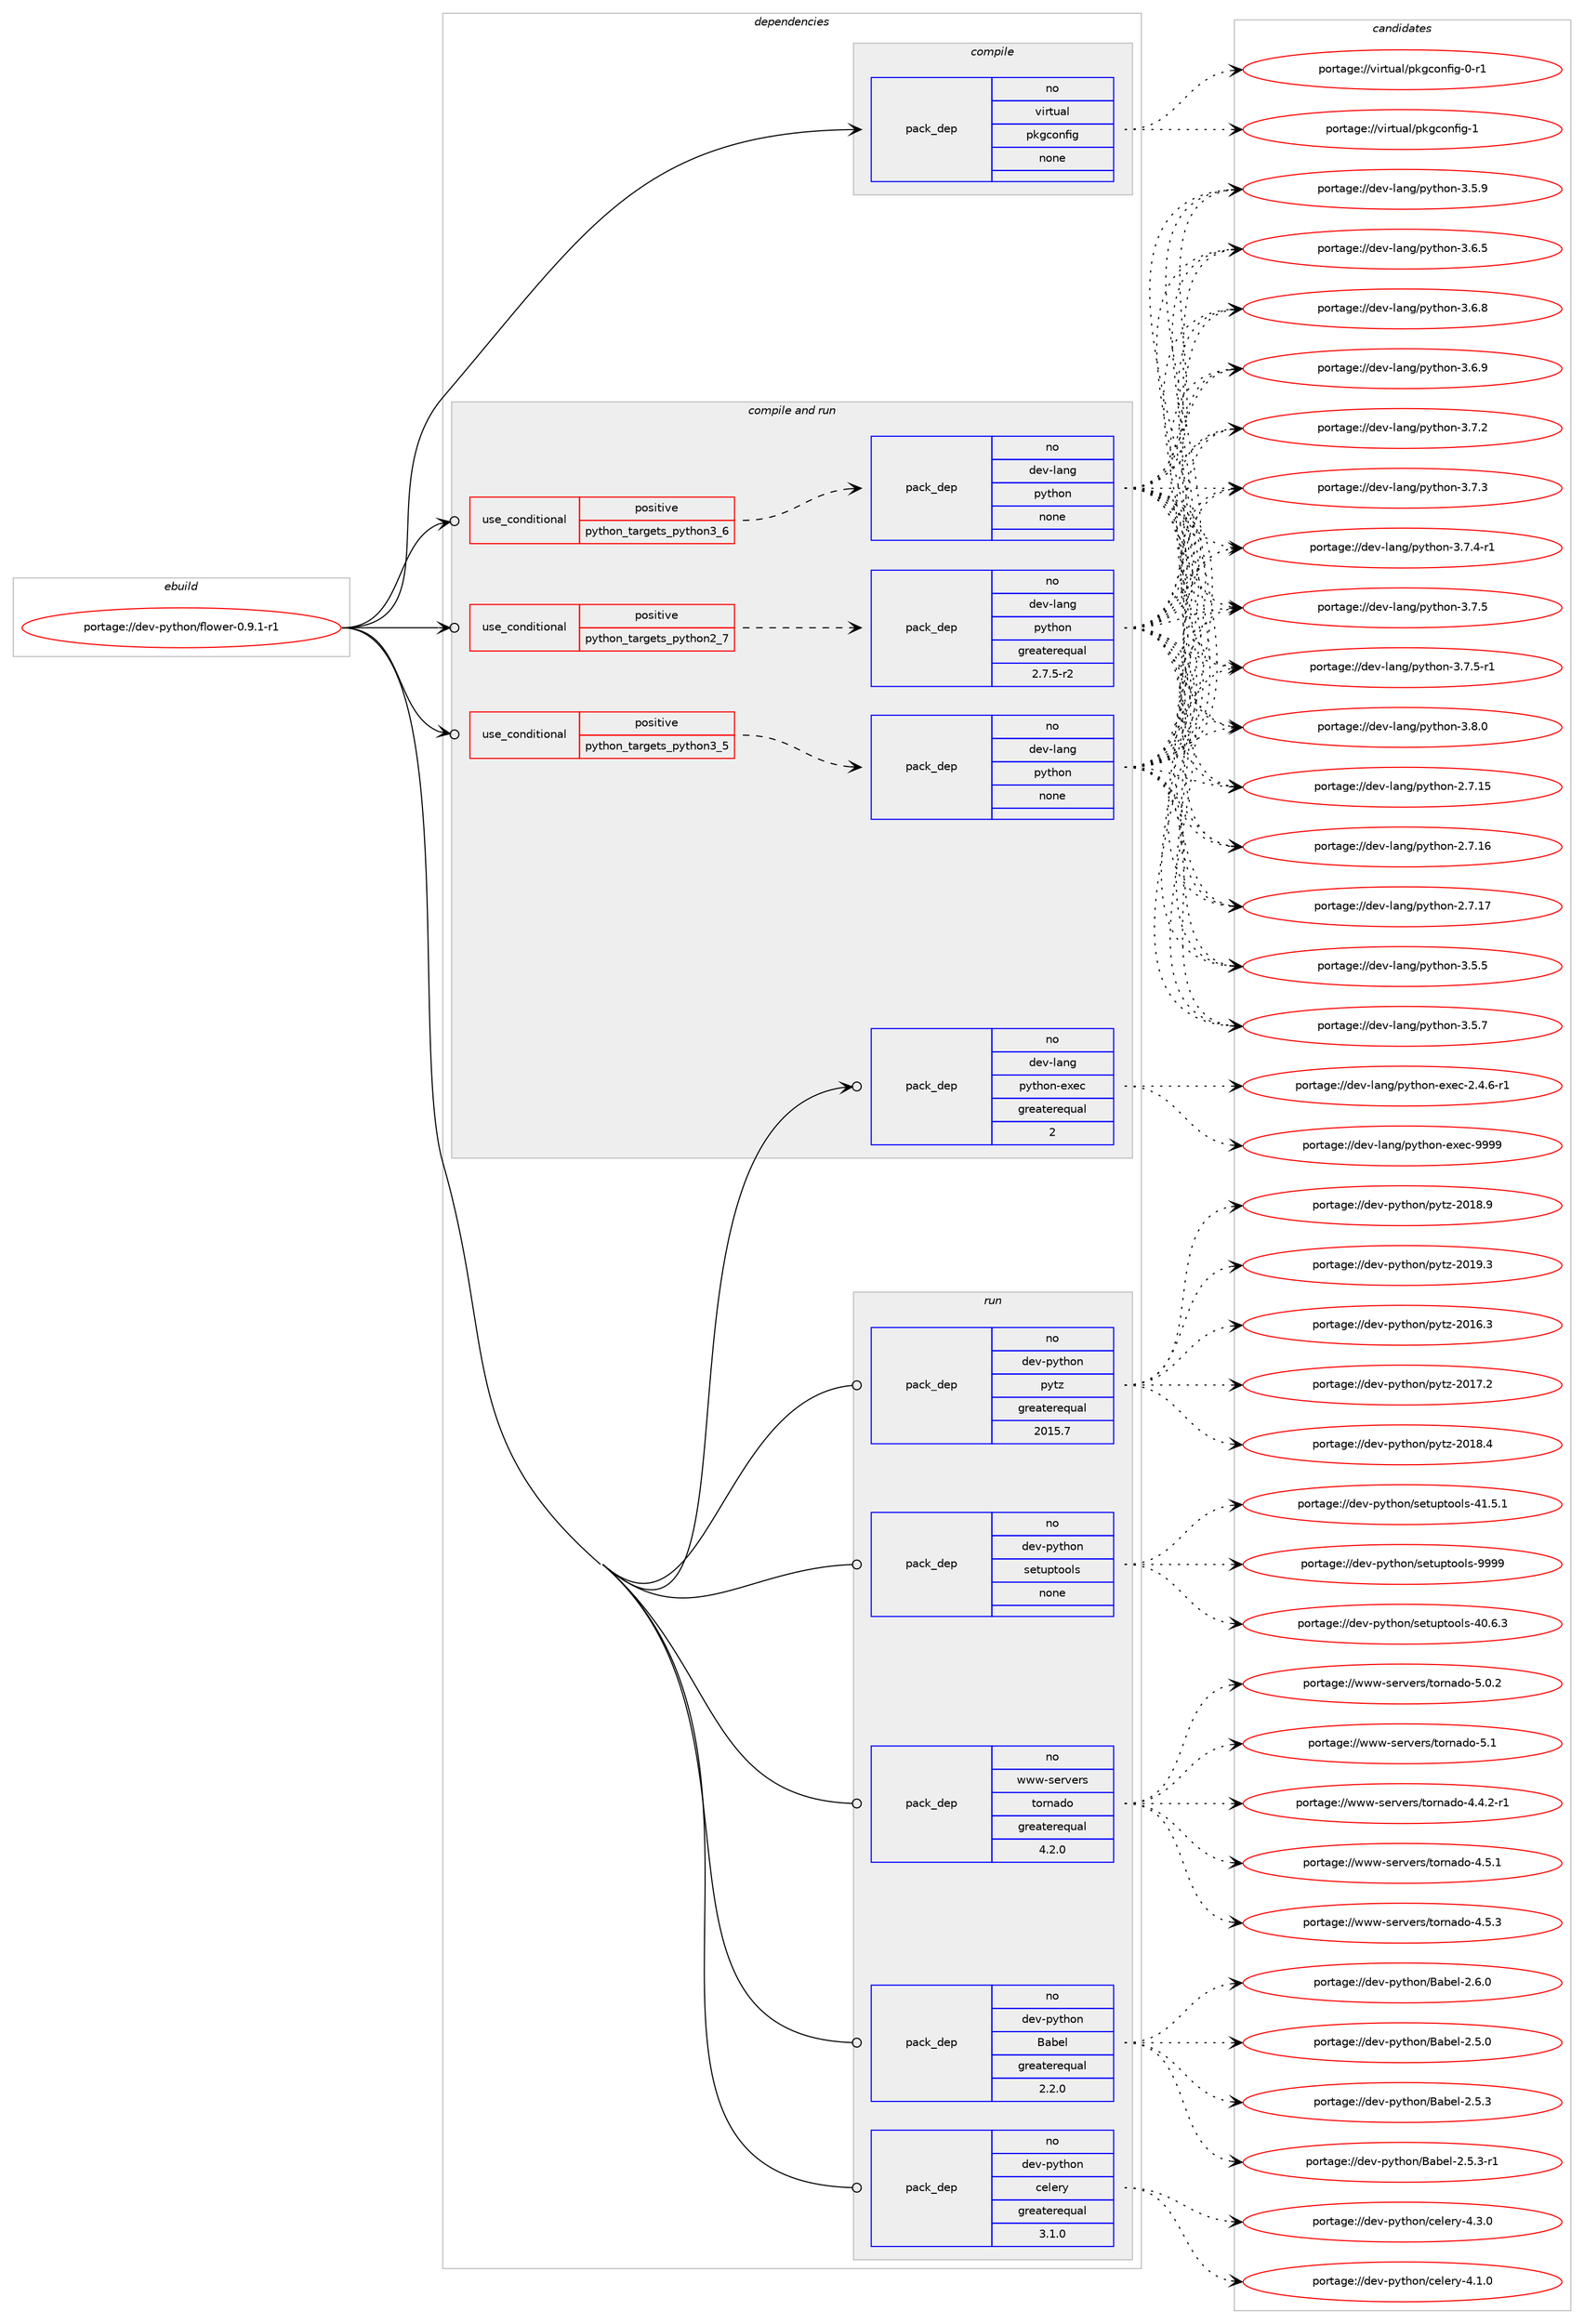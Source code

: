 digraph prolog {

# *************
# Graph options
# *************

newrank=true;
concentrate=true;
compound=true;
graph [rankdir=LR,fontname=Helvetica,fontsize=10,ranksep=1.5];#, ranksep=2.5, nodesep=0.2];
edge  [arrowhead=vee];
node  [fontname=Helvetica,fontsize=10];

# **********
# The ebuild
# **********

subgraph cluster_leftcol {
color=gray;
rank=same;
label=<<i>ebuild</i>>;
id [label="portage://dev-python/flower-0.9.1-r1", color=red, width=4, href="../dev-python/flower-0.9.1-r1.svg"];
}

# ****************
# The dependencies
# ****************

subgraph cluster_midcol {
color=gray;
label=<<i>dependencies</i>>;
subgraph cluster_compile {
fillcolor="#eeeeee";
style=filled;
label=<<i>compile</i>>;
subgraph pack108198 {
dependency140443 [label=<<TABLE BORDER="0" CELLBORDER="1" CELLSPACING="0" CELLPADDING="4" WIDTH="220"><TR><TD ROWSPAN="6" CELLPADDING="30">pack_dep</TD></TR><TR><TD WIDTH="110">no</TD></TR><TR><TD>virtual</TD></TR><TR><TD>pkgconfig</TD></TR><TR><TD>none</TD></TR><TR><TD></TD></TR></TABLE>>, shape=none, color=blue];
}
id:e -> dependency140443:w [weight=20,style="solid",arrowhead="vee"];
}
subgraph cluster_compileandrun {
fillcolor="#eeeeee";
style=filled;
label=<<i>compile and run</i>>;
subgraph cond28927 {
dependency140444 [label=<<TABLE BORDER="0" CELLBORDER="1" CELLSPACING="0" CELLPADDING="4"><TR><TD ROWSPAN="3" CELLPADDING="10">use_conditional</TD></TR><TR><TD>positive</TD></TR><TR><TD>python_targets_python2_7</TD></TR></TABLE>>, shape=none, color=red];
subgraph pack108199 {
dependency140445 [label=<<TABLE BORDER="0" CELLBORDER="1" CELLSPACING="0" CELLPADDING="4" WIDTH="220"><TR><TD ROWSPAN="6" CELLPADDING="30">pack_dep</TD></TR><TR><TD WIDTH="110">no</TD></TR><TR><TD>dev-lang</TD></TR><TR><TD>python</TD></TR><TR><TD>greaterequal</TD></TR><TR><TD>2.7.5-r2</TD></TR></TABLE>>, shape=none, color=blue];
}
dependency140444:e -> dependency140445:w [weight=20,style="dashed",arrowhead="vee"];
}
id:e -> dependency140444:w [weight=20,style="solid",arrowhead="odotvee"];
subgraph cond28928 {
dependency140446 [label=<<TABLE BORDER="0" CELLBORDER="1" CELLSPACING="0" CELLPADDING="4"><TR><TD ROWSPAN="3" CELLPADDING="10">use_conditional</TD></TR><TR><TD>positive</TD></TR><TR><TD>python_targets_python3_5</TD></TR></TABLE>>, shape=none, color=red];
subgraph pack108200 {
dependency140447 [label=<<TABLE BORDER="0" CELLBORDER="1" CELLSPACING="0" CELLPADDING="4" WIDTH="220"><TR><TD ROWSPAN="6" CELLPADDING="30">pack_dep</TD></TR><TR><TD WIDTH="110">no</TD></TR><TR><TD>dev-lang</TD></TR><TR><TD>python</TD></TR><TR><TD>none</TD></TR><TR><TD></TD></TR></TABLE>>, shape=none, color=blue];
}
dependency140446:e -> dependency140447:w [weight=20,style="dashed",arrowhead="vee"];
}
id:e -> dependency140446:w [weight=20,style="solid",arrowhead="odotvee"];
subgraph cond28929 {
dependency140448 [label=<<TABLE BORDER="0" CELLBORDER="1" CELLSPACING="0" CELLPADDING="4"><TR><TD ROWSPAN="3" CELLPADDING="10">use_conditional</TD></TR><TR><TD>positive</TD></TR><TR><TD>python_targets_python3_6</TD></TR></TABLE>>, shape=none, color=red];
subgraph pack108201 {
dependency140449 [label=<<TABLE BORDER="0" CELLBORDER="1" CELLSPACING="0" CELLPADDING="4" WIDTH="220"><TR><TD ROWSPAN="6" CELLPADDING="30">pack_dep</TD></TR><TR><TD WIDTH="110">no</TD></TR><TR><TD>dev-lang</TD></TR><TR><TD>python</TD></TR><TR><TD>none</TD></TR><TR><TD></TD></TR></TABLE>>, shape=none, color=blue];
}
dependency140448:e -> dependency140449:w [weight=20,style="dashed",arrowhead="vee"];
}
id:e -> dependency140448:w [weight=20,style="solid",arrowhead="odotvee"];
subgraph pack108202 {
dependency140450 [label=<<TABLE BORDER="0" CELLBORDER="1" CELLSPACING="0" CELLPADDING="4" WIDTH="220"><TR><TD ROWSPAN="6" CELLPADDING="30">pack_dep</TD></TR><TR><TD WIDTH="110">no</TD></TR><TR><TD>dev-lang</TD></TR><TR><TD>python-exec</TD></TR><TR><TD>greaterequal</TD></TR><TR><TD>2</TD></TR></TABLE>>, shape=none, color=blue];
}
id:e -> dependency140450:w [weight=20,style="solid",arrowhead="odotvee"];
}
subgraph cluster_run {
fillcolor="#eeeeee";
style=filled;
label=<<i>run</i>>;
subgraph pack108203 {
dependency140451 [label=<<TABLE BORDER="0" CELLBORDER="1" CELLSPACING="0" CELLPADDING="4" WIDTH="220"><TR><TD ROWSPAN="6" CELLPADDING="30">pack_dep</TD></TR><TR><TD WIDTH="110">no</TD></TR><TR><TD>dev-python</TD></TR><TR><TD>Babel</TD></TR><TR><TD>greaterequal</TD></TR><TR><TD>2.2.0</TD></TR></TABLE>>, shape=none, color=blue];
}
id:e -> dependency140451:w [weight=20,style="solid",arrowhead="odot"];
subgraph pack108204 {
dependency140452 [label=<<TABLE BORDER="0" CELLBORDER="1" CELLSPACING="0" CELLPADDING="4" WIDTH="220"><TR><TD ROWSPAN="6" CELLPADDING="30">pack_dep</TD></TR><TR><TD WIDTH="110">no</TD></TR><TR><TD>dev-python</TD></TR><TR><TD>celery</TD></TR><TR><TD>greaterequal</TD></TR><TR><TD>3.1.0</TD></TR></TABLE>>, shape=none, color=blue];
}
id:e -> dependency140452:w [weight=20,style="solid",arrowhead="odot"];
subgraph pack108205 {
dependency140453 [label=<<TABLE BORDER="0" CELLBORDER="1" CELLSPACING="0" CELLPADDING="4" WIDTH="220"><TR><TD ROWSPAN="6" CELLPADDING="30">pack_dep</TD></TR><TR><TD WIDTH="110">no</TD></TR><TR><TD>dev-python</TD></TR><TR><TD>pytz</TD></TR><TR><TD>greaterequal</TD></TR><TR><TD>2015.7</TD></TR></TABLE>>, shape=none, color=blue];
}
id:e -> dependency140453:w [weight=20,style="solid",arrowhead="odot"];
subgraph pack108206 {
dependency140454 [label=<<TABLE BORDER="0" CELLBORDER="1" CELLSPACING="0" CELLPADDING="4" WIDTH="220"><TR><TD ROWSPAN="6" CELLPADDING="30">pack_dep</TD></TR><TR><TD WIDTH="110">no</TD></TR><TR><TD>dev-python</TD></TR><TR><TD>setuptools</TD></TR><TR><TD>none</TD></TR><TR><TD></TD></TR></TABLE>>, shape=none, color=blue];
}
id:e -> dependency140454:w [weight=20,style="solid",arrowhead="odot"];
subgraph pack108207 {
dependency140455 [label=<<TABLE BORDER="0" CELLBORDER="1" CELLSPACING="0" CELLPADDING="4" WIDTH="220"><TR><TD ROWSPAN="6" CELLPADDING="30">pack_dep</TD></TR><TR><TD WIDTH="110">no</TD></TR><TR><TD>www-servers</TD></TR><TR><TD>tornado</TD></TR><TR><TD>greaterequal</TD></TR><TR><TD>4.2.0</TD></TR></TABLE>>, shape=none, color=blue];
}
id:e -> dependency140455:w [weight=20,style="solid",arrowhead="odot"];
}
}

# **************
# The candidates
# **************

subgraph cluster_choices {
rank=same;
color=gray;
label=<<i>candidates</i>>;

subgraph choice108198 {
color=black;
nodesep=1;
choiceportage11810511411611797108471121071039911111010210510345484511449 [label="portage://virtual/pkgconfig-0-r1", color=red, width=4,href="../virtual/pkgconfig-0-r1.svg"];
choiceportage1181051141161179710847112107103991111101021051034549 [label="portage://virtual/pkgconfig-1", color=red, width=4,href="../virtual/pkgconfig-1.svg"];
dependency140443:e -> choiceportage11810511411611797108471121071039911111010210510345484511449:w [style=dotted,weight="100"];
dependency140443:e -> choiceportage1181051141161179710847112107103991111101021051034549:w [style=dotted,weight="100"];
}
subgraph choice108199 {
color=black;
nodesep=1;
choiceportage10010111845108971101034711212111610411111045504655464953 [label="portage://dev-lang/python-2.7.15", color=red, width=4,href="../dev-lang/python-2.7.15.svg"];
choiceportage10010111845108971101034711212111610411111045504655464954 [label="portage://dev-lang/python-2.7.16", color=red, width=4,href="../dev-lang/python-2.7.16.svg"];
choiceportage10010111845108971101034711212111610411111045504655464955 [label="portage://dev-lang/python-2.7.17", color=red, width=4,href="../dev-lang/python-2.7.17.svg"];
choiceportage100101118451089711010347112121116104111110455146534653 [label="portage://dev-lang/python-3.5.5", color=red, width=4,href="../dev-lang/python-3.5.5.svg"];
choiceportage100101118451089711010347112121116104111110455146534655 [label="portage://dev-lang/python-3.5.7", color=red, width=4,href="../dev-lang/python-3.5.7.svg"];
choiceportage100101118451089711010347112121116104111110455146534657 [label="portage://dev-lang/python-3.5.9", color=red, width=4,href="../dev-lang/python-3.5.9.svg"];
choiceportage100101118451089711010347112121116104111110455146544653 [label="portage://dev-lang/python-3.6.5", color=red, width=4,href="../dev-lang/python-3.6.5.svg"];
choiceportage100101118451089711010347112121116104111110455146544656 [label="portage://dev-lang/python-3.6.8", color=red, width=4,href="../dev-lang/python-3.6.8.svg"];
choiceportage100101118451089711010347112121116104111110455146544657 [label="portage://dev-lang/python-3.6.9", color=red, width=4,href="../dev-lang/python-3.6.9.svg"];
choiceportage100101118451089711010347112121116104111110455146554650 [label="portage://dev-lang/python-3.7.2", color=red, width=4,href="../dev-lang/python-3.7.2.svg"];
choiceportage100101118451089711010347112121116104111110455146554651 [label="portage://dev-lang/python-3.7.3", color=red, width=4,href="../dev-lang/python-3.7.3.svg"];
choiceportage1001011184510897110103471121211161041111104551465546524511449 [label="portage://dev-lang/python-3.7.4-r1", color=red, width=4,href="../dev-lang/python-3.7.4-r1.svg"];
choiceportage100101118451089711010347112121116104111110455146554653 [label="portage://dev-lang/python-3.7.5", color=red, width=4,href="../dev-lang/python-3.7.5.svg"];
choiceportage1001011184510897110103471121211161041111104551465546534511449 [label="portage://dev-lang/python-3.7.5-r1", color=red, width=4,href="../dev-lang/python-3.7.5-r1.svg"];
choiceportage100101118451089711010347112121116104111110455146564648 [label="portage://dev-lang/python-3.8.0", color=red, width=4,href="../dev-lang/python-3.8.0.svg"];
dependency140445:e -> choiceportage10010111845108971101034711212111610411111045504655464953:w [style=dotted,weight="100"];
dependency140445:e -> choiceportage10010111845108971101034711212111610411111045504655464954:w [style=dotted,weight="100"];
dependency140445:e -> choiceportage10010111845108971101034711212111610411111045504655464955:w [style=dotted,weight="100"];
dependency140445:e -> choiceportage100101118451089711010347112121116104111110455146534653:w [style=dotted,weight="100"];
dependency140445:e -> choiceportage100101118451089711010347112121116104111110455146534655:w [style=dotted,weight="100"];
dependency140445:e -> choiceportage100101118451089711010347112121116104111110455146534657:w [style=dotted,weight="100"];
dependency140445:e -> choiceportage100101118451089711010347112121116104111110455146544653:w [style=dotted,weight="100"];
dependency140445:e -> choiceportage100101118451089711010347112121116104111110455146544656:w [style=dotted,weight="100"];
dependency140445:e -> choiceportage100101118451089711010347112121116104111110455146544657:w [style=dotted,weight="100"];
dependency140445:e -> choiceportage100101118451089711010347112121116104111110455146554650:w [style=dotted,weight="100"];
dependency140445:e -> choiceportage100101118451089711010347112121116104111110455146554651:w [style=dotted,weight="100"];
dependency140445:e -> choiceportage1001011184510897110103471121211161041111104551465546524511449:w [style=dotted,weight="100"];
dependency140445:e -> choiceportage100101118451089711010347112121116104111110455146554653:w [style=dotted,weight="100"];
dependency140445:e -> choiceportage1001011184510897110103471121211161041111104551465546534511449:w [style=dotted,weight="100"];
dependency140445:e -> choiceportage100101118451089711010347112121116104111110455146564648:w [style=dotted,weight="100"];
}
subgraph choice108200 {
color=black;
nodesep=1;
choiceportage10010111845108971101034711212111610411111045504655464953 [label="portage://dev-lang/python-2.7.15", color=red, width=4,href="../dev-lang/python-2.7.15.svg"];
choiceportage10010111845108971101034711212111610411111045504655464954 [label="portage://dev-lang/python-2.7.16", color=red, width=4,href="../dev-lang/python-2.7.16.svg"];
choiceportage10010111845108971101034711212111610411111045504655464955 [label="portage://dev-lang/python-2.7.17", color=red, width=4,href="../dev-lang/python-2.7.17.svg"];
choiceportage100101118451089711010347112121116104111110455146534653 [label="portage://dev-lang/python-3.5.5", color=red, width=4,href="../dev-lang/python-3.5.5.svg"];
choiceportage100101118451089711010347112121116104111110455146534655 [label="portage://dev-lang/python-3.5.7", color=red, width=4,href="../dev-lang/python-3.5.7.svg"];
choiceportage100101118451089711010347112121116104111110455146534657 [label="portage://dev-lang/python-3.5.9", color=red, width=4,href="../dev-lang/python-3.5.9.svg"];
choiceportage100101118451089711010347112121116104111110455146544653 [label="portage://dev-lang/python-3.6.5", color=red, width=4,href="../dev-lang/python-3.6.5.svg"];
choiceportage100101118451089711010347112121116104111110455146544656 [label="portage://dev-lang/python-3.6.8", color=red, width=4,href="../dev-lang/python-3.6.8.svg"];
choiceportage100101118451089711010347112121116104111110455146544657 [label="portage://dev-lang/python-3.6.9", color=red, width=4,href="../dev-lang/python-3.6.9.svg"];
choiceportage100101118451089711010347112121116104111110455146554650 [label="portage://dev-lang/python-3.7.2", color=red, width=4,href="../dev-lang/python-3.7.2.svg"];
choiceportage100101118451089711010347112121116104111110455146554651 [label="portage://dev-lang/python-3.7.3", color=red, width=4,href="../dev-lang/python-3.7.3.svg"];
choiceportage1001011184510897110103471121211161041111104551465546524511449 [label="portage://dev-lang/python-3.7.4-r1", color=red, width=4,href="../dev-lang/python-3.7.4-r1.svg"];
choiceportage100101118451089711010347112121116104111110455146554653 [label="portage://dev-lang/python-3.7.5", color=red, width=4,href="../dev-lang/python-3.7.5.svg"];
choiceportage1001011184510897110103471121211161041111104551465546534511449 [label="portage://dev-lang/python-3.7.5-r1", color=red, width=4,href="../dev-lang/python-3.7.5-r1.svg"];
choiceportage100101118451089711010347112121116104111110455146564648 [label="portage://dev-lang/python-3.8.0", color=red, width=4,href="../dev-lang/python-3.8.0.svg"];
dependency140447:e -> choiceportage10010111845108971101034711212111610411111045504655464953:w [style=dotted,weight="100"];
dependency140447:e -> choiceportage10010111845108971101034711212111610411111045504655464954:w [style=dotted,weight="100"];
dependency140447:e -> choiceportage10010111845108971101034711212111610411111045504655464955:w [style=dotted,weight="100"];
dependency140447:e -> choiceportage100101118451089711010347112121116104111110455146534653:w [style=dotted,weight="100"];
dependency140447:e -> choiceportage100101118451089711010347112121116104111110455146534655:w [style=dotted,weight="100"];
dependency140447:e -> choiceportage100101118451089711010347112121116104111110455146534657:w [style=dotted,weight="100"];
dependency140447:e -> choiceportage100101118451089711010347112121116104111110455146544653:w [style=dotted,weight="100"];
dependency140447:e -> choiceportage100101118451089711010347112121116104111110455146544656:w [style=dotted,weight="100"];
dependency140447:e -> choiceportage100101118451089711010347112121116104111110455146544657:w [style=dotted,weight="100"];
dependency140447:e -> choiceportage100101118451089711010347112121116104111110455146554650:w [style=dotted,weight="100"];
dependency140447:e -> choiceportage100101118451089711010347112121116104111110455146554651:w [style=dotted,weight="100"];
dependency140447:e -> choiceportage1001011184510897110103471121211161041111104551465546524511449:w [style=dotted,weight="100"];
dependency140447:e -> choiceportage100101118451089711010347112121116104111110455146554653:w [style=dotted,weight="100"];
dependency140447:e -> choiceportage1001011184510897110103471121211161041111104551465546534511449:w [style=dotted,weight="100"];
dependency140447:e -> choiceportage100101118451089711010347112121116104111110455146564648:w [style=dotted,weight="100"];
}
subgraph choice108201 {
color=black;
nodesep=1;
choiceportage10010111845108971101034711212111610411111045504655464953 [label="portage://dev-lang/python-2.7.15", color=red, width=4,href="../dev-lang/python-2.7.15.svg"];
choiceportage10010111845108971101034711212111610411111045504655464954 [label="portage://dev-lang/python-2.7.16", color=red, width=4,href="../dev-lang/python-2.7.16.svg"];
choiceportage10010111845108971101034711212111610411111045504655464955 [label="portage://dev-lang/python-2.7.17", color=red, width=4,href="../dev-lang/python-2.7.17.svg"];
choiceportage100101118451089711010347112121116104111110455146534653 [label="portage://dev-lang/python-3.5.5", color=red, width=4,href="../dev-lang/python-3.5.5.svg"];
choiceportage100101118451089711010347112121116104111110455146534655 [label="portage://dev-lang/python-3.5.7", color=red, width=4,href="../dev-lang/python-3.5.7.svg"];
choiceportage100101118451089711010347112121116104111110455146534657 [label="portage://dev-lang/python-3.5.9", color=red, width=4,href="../dev-lang/python-3.5.9.svg"];
choiceportage100101118451089711010347112121116104111110455146544653 [label="portage://dev-lang/python-3.6.5", color=red, width=4,href="../dev-lang/python-3.6.5.svg"];
choiceportage100101118451089711010347112121116104111110455146544656 [label="portage://dev-lang/python-3.6.8", color=red, width=4,href="../dev-lang/python-3.6.8.svg"];
choiceportage100101118451089711010347112121116104111110455146544657 [label="portage://dev-lang/python-3.6.9", color=red, width=4,href="../dev-lang/python-3.6.9.svg"];
choiceportage100101118451089711010347112121116104111110455146554650 [label="portage://dev-lang/python-3.7.2", color=red, width=4,href="../dev-lang/python-3.7.2.svg"];
choiceportage100101118451089711010347112121116104111110455146554651 [label="portage://dev-lang/python-3.7.3", color=red, width=4,href="../dev-lang/python-3.7.3.svg"];
choiceportage1001011184510897110103471121211161041111104551465546524511449 [label="portage://dev-lang/python-3.7.4-r1", color=red, width=4,href="../dev-lang/python-3.7.4-r1.svg"];
choiceportage100101118451089711010347112121116104111110455146554653 [label="portage://dev-lang/python-3.7.5", color=red, width=4,href="../dev-lang/python-3.7.5.svg"];
choiceportage1001011184510897110103471121211161041111104551465546534511449 [label="portage://dev-lang/python-3.7.5-r1", color=red, width=4,href="../dev-lang/python-3.7.5-r1.svg"];
choiceportage100101118451089711010347112121116104111110455146564648 [label="portage://dev-lang/python-3.8.0", color=red, width=4,href="../dev-lang/python-3.8.0.svg"];
dependency140449:e -> choiceportage10010111845108971101034711212111610411111045504655464953:w [style=dotted,weight="100"];
dependency140449:e -> choiceportage10010111845108971101034711212111610411111045504655464954:w [style=dotted,weight="100"];
dependency140449:e -> choiceportage10010111845108971101034711212111610411111045504655464955:w [style=dotted,weight="100"];
dependency140449:e -> choiceportage100101118451089711010347112121116104111110455146534653:w [style=dotted,weight="100"];
dependency140449:e -> choiceportage100101118451089711010347112121116104111110455146534655:w [style=dotted,weight="100"];
dependency140449:e -> choiceportage100101118451089711010347112121116104111110455146534657:w [style=dotted,weight="100"];
dependency140449:e -> choiceportage100101118451089711010347112121116104111110455146544653:w [style=dotted,weight="100"];
dependency140449:e -> choiceportage100101118451089711010347112121116104111110455146544656:w [style=dotted,weight="100"];
dependency140449:e -> choiceportage100101118451089711010347112121116104111110455146544657:w [style=dotted,weight="100"];
dependency140449:e -> choiceportage100101118451089711010347112121116104111110455146554650:w [style=dotted,weight="100"];
dependency140449:e -> choiceportage100101118451089711010347112121116104111110455146554651:w [style=dotted,weight="100"];
dependency140449:e -> choiceportage1001011184510897110103471121211161041111104551465546524511449:w [style=dotted,weight="100"];
dependency140449:e -> choiceportage100101118451089711010347112121116104111110455146554653:w [style=dotted,weight="100"];
dependency140449:e -> choiceportage1001011184510897110103471121211161041111104551465546534511449:w [style=dotted,weight="100"];
dependency140449:e -> choiceportage100101118451089711010347112121116104111110455146564648:w [style=dotted,weight="100"];
}
subgraph choice108202 {
color=black;
nodesep=1;
choiceportage10010111845108971101034711212111610411111045101120101994550465246544511449 [label="portage://dev-lang/python-exec-2.4.6-r1", color=red, width=4,href="../dev-lang/python-exec-2.4.6-r1.svg"];
choiceportage10010111845108971101034711212111610411111045101120101994557575757 [label="portage://dev-lang/python-exec-9999", color=red, width=4,href="../dev-lang/python-exec-9999.svg"];
dependency140450:e -> choiceportage10010111845108971101034711212111610411111045101120101994550465246544511449:w [style=dotted,weight="100"];
dependency140450:e -> choiceportage10010111845108971101034711212111610411111045101120101994557575757:w [style=dotted,weight="100"];
}
subgraph choice108203 {
color=black;
nodesep=1;
choiceportage1001011184511212111610411111047669798101108455046534648 [label="portage://dev-python/Babel-2.5.0", color=red, width=4,href="../dev-python/Babel-2.5.0.svg"];
choiceportage1001011184511212111610411111047669798101108455046534651 [label="portage://dev-python/Babel-2.5.3", color=red, width=4,href="../dev-python/Babel-2.5.3.svg"];
choiceportage10010111845112121116104111110476697981011084550465346514511449 [label="portage://dev-python/Babel-2.5.3-r1", color=red, width=4,href="../dev-python/Babel-2.5.3-r1.svg"];
choiceportage1001011184511212111610411111047669798101108455046544648 [label="portage://dev-python/Babel-2.6.0", color=red, width=4,href="../dev-python/Babel-2.6.0.svg"];
dependency140451:e -> choiceportage1001011184511212111610411111047669798101108455046534648:w [style=dotted,weight="100"];
dependency140451:e -> choiceportage1001011184511212111610411111047669798101108455046534651:w [style=dotted,weight="100"];
dependency140451:e -> choiceportage10010111845112121116104111110476697981011084550465346514511449:w [style=dotted,weight="100"];
dependency140451:e -> choiceportage1001011184511212111610411111047669798101108455046544648:w [style=dotted,weight="100"];
}
subgraph choice108204 {
color=black;
nodesep=1;
choiceportage100101118451121211161041111104799101108101114121455246494648 [label="portage://dev-python/celery-4.1.0", color=red, width=4,href="../dev-python/celery-4.1.0.svg"];
choiceportage100101118451121211161041111104799101108101114121455246514648 [label="portage://dev-python/celery-4.3.0", color=red, width=4,href="../dev-python/celery-4.3.0.svg"];
dependency140452:e -> choiceportage100101118451121211161041111104799101108101114121455246494648:w [style=dotted,weight="100"];
dependency140452:e -> choiceportage100101118451121211161041111104799101108101114121455246514648:w [style=dotted,weight="100"];
}
subgraph choice108205 {
color=black;
nodesep=1;
choiceportage100101118451121211161041111104711212111612245504849544651 [label="portage://dev-python/pytz-2016.3", color=red, width=4,href="../dev-python/pytz-2016.3.svg"];
choiceportage100101118451121211161041111104711212111612245504849554650 [label="portage://dev-python/pytz-2017.2", color=red, width=4,href="../dev-python/pytz-2017.2.svg"];
choiceportage100101118451121211161041111104711212111612245504849564652 [label="portage://dev-python/pytz-2018.4", color=red, width=4,href="../dev-python/pytz-2018.4.svg"];
choiceportage100101118451121211161041111104711212111612245504849564657 [label="portage://dev-python/pytz-2018.9", color=red, width=4,href="../dev-python/pytz-2018.9.svg"];
choiceportage100101118451121211161041111104711212111612245504849574651 [label="portage://dev-python/pytz-2019.3", color=red, width=4,href="../dev-python/pytz-2019.3.svg"];
dependency140453:e -> choiceportage100101118451121211161041111104711212111612245504849544651:w [style=dotted,weight="100"];
dependency140453:e -> choiceportage100101118451121211161041111104711212111612245504849554650:w [style=dotted,weight="100"];
dependency140453:e -> choiceportage100101118451121211161041111104711212111612245504849564652:w [style=dotted,weight="100"];
dependency140453:e -> choiceportage100101118451121211161041111104711212111612245504849564657:w [style=dotted,weight="100"];
dependency140453:e -> choiceportage100101118451121211161041111104711212111612245504849574651:w [style=dotted,weight="100"];
}
subgraph choice108206 {
color=black;
nodesep=1;
choiceportage100101118451121211161041111104711510111611711211611111110811545524846544651 [label="portage://dev-python/setuptools-40.6.3", color=red, width=4,href="../dev-python/setuptools-40.6.3.svg"];
choiceportage100101118451121211161041111104711510111611711211611111110811545524946534649 [label="portage://dev-python/setuptools-41.5.1", color=red, width=4,href="../dev-python/setuptools-41.5.1.svg"];
choiceportage10010111845112121116104111110471151011161171121161111111081154557575757 [label="portage://dev-python/setuptools-9999", color=red, width=4,href="../dev-python/setuptools-9999.svg"];
dependency140454:e -> choiceportage100101118451121211161041111104711510111611711211611111110811545524846544651:w [style=dotted,weight="100"];
dependency140454:e -> choiceportage100101118451121211161041111104711510111611711211611111110811545524946534649:w [style=dotted,weight="100"];
dependency140454:e -> choiceportage10010111845112121116104111110471151011161171121161111111081154557575757:w [style=dotted,weight="100"];
}
subgraph choice108207 {
color=black;
nodesep=1;
choiceportage1191191194511510111411810111411547116111114110971001114552465246504511449 [label="portage://www-servers/tornado-4.4.2-r1", color=red, width=4,href="../www-servers/tornado-4.4.2-r1.svg"];
choiceportage119119119451151011141181011141154711611111411097100111455246534649 [label="portage://www-servers/tornado-4.5.1", color=red, width=4,href="../www-servers/tornado-4.5.1.svg"];
choiceportage119119119451151011141181011141154711611111411097100111455246534651 [label="portage://www-servers/tornado-4.5.3", color=red, width=4,href="../www-servers/tornado-4.5.3.svg"];
choiceportage119119119451151011141181011141154711611111411097100111455346484650 [label="portage://www-servers/tornado-5.0.2", color=red, width=4,href="../www-servers/tornado-5.0.2.svg"];
choiceportage11911911945115101114118101114115471161111141109710011145534649 [label="portage://www-servers/tornado-5.1", color=red, width=4,href="../www-servers/tornado-5.1.svg"];
dependency140455:e -> choiceportage1191191194511510111411810111411547116111114110971001114552465246504511449:w [style=dotted,weight="100"];
dependency140455:e -> choiceportage119119119451151011141181011141154711611111411097100111455246534649:w [style=dotted,weight="100"];
dependency140455:e -> choiceportage119119119451151011141181011141154711611111411097100111455246534651:w [style=dotted,weight="100"];
dependency140455:e -> choiceportage119119119451151011141181011141154711611111411097100111455346484650:w [style=dotted,weight="100"];
dependency140455:e -> choiceportage11911911945115101114118101114115471161111141109710011145534649:w [style=dotted,weight="100"];
}
}

}
